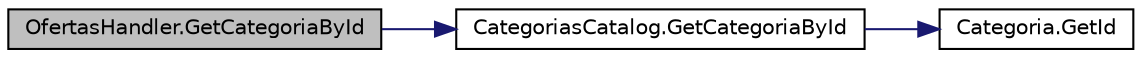 digraph "OfertasHandler.GetCategoriaById"
{
 // INTERACTIVE_SVG=YES
 // LATEX_PDF_SIZE
  edge [fontname="Helvetica",fontsize="10",labelfontname="Helvetica",labelfontsize="10"];
  node [fontname="Helvetica",fontsize="10",shape=record];
  rankdir="LR";
  Node1 [label="OfertasHandler.GetCategoriaById",height=0.2,width=0.4,color="black", fillcolor="grey75", style="filled", fontcolor="black",tooltip="Método para obtener una Categoria por id"];
  Node1 -> Node2 [color="midnightblue",fontsize="10",style="solid",fontname="Helvetica"];
  Node2 [label="CategoriasCatalog.GetCategoriaById",height=0.2,width=0.4,color="black", fillcolor="white", style="filled",URL="$classCategoriasCatalog.html#a1275f6565562402725de3b14b665f622",tooltip="Método para obtener una categoría por id"];
  Node2 -> Node3 [color="midnightblue",fontsize="10",style="solid",fontname="Helvetica"];
  Node3 [label="Categoria.GetId",height=0.2,width=0.4,color="black", fillcolor="white", style="filled",URL="$classCategoria.html#aca21bd468a27caa944fd44707ae08e40",tooltip="Método para obtener el ID de una Categoria"];
}
